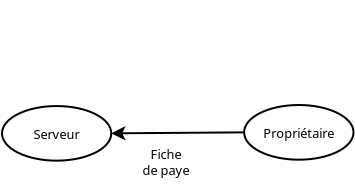 <?xml version="1.0" encoding="UTF-8"?>
<dia:diagram xmlns:dia="http://www.lysator.liu.se/~alla/dia/">
  <dia:layer name="Arrière-plan" visible="true" active="true">
    <dia:object type="Flowchart - Ellipse" version="0" id="O0">
      <dia:attribute name="obj_pos">
        <dia:point val="14.09,3.802"/>
      </dia:attribute>
      <dia:attribute name="obj_bb">
        <dia:rectangle val="14.04,3.752;19.603,6.583"/>
      </dia:attribute>
      <dia:attribute name="elem_corner">
        <dia:point val="14.09,3.802"/>
      </dia:attribute>
      <dia:attribute name="elem_width">
        <dia:real val="5.463"/>
      </dia:attribute>
      <dia:attribute name="elem_height">
        <dia:real val="2.731"/>
      </dia:attribute>
      <dia:attribute name="border_width">
        <dia:real val="0.1"/>
      </dia:attribute>
      <dia:attribute name="show_background">
        <dia:boolean val="false"/>
      </dia:attribute>
      <dia:attribute name="padding">
        <dia:real val="0.354"/>
      </dia:attribute>
      <dia:attribute name="text">
        <dia:composite type="text">
          <dia:attribute name="string">
            <dia:string>#Serveur#</dia:string>
          </dia:attribute>
          <dia:attribute name="font">
            <dia:font family="sans" style="0" name="Helvetica"/>
          </dia:attribute>
          <dia:attribute name="height">
            <dia:real val="0.8"/>
          </dia:attribute>
          <dia:attribute name="pos">
            <dia:point val="16.821,5.363"/>
          </dia:attribute>
          <dia:attribute name="color">
            <dia:color val="#000000"/>
          </dia:attribute>
          <dia:attribute name="alignment">
            <dia:enum val="1"/>
          </dia:attribute>
        </dia:composite>
      </dia:attribute>
    </dia:object>
    <dia:object type="Flowchart - Ellipse" version="0" id="O1">
      <dia:attribute name="obj_pos">
        <dia:point val="26.196,3.75"/>
      </dia:attribute>
      <dia:attribute name="obj_bb">
        <dia:rectangle val="26.146,3.7;31.717,6.535"/>
      </dia:attribute>
      <dia:attribute name="elem_corner">
        <dia:point val="26.196,3.75"/>
      </dia:attribute>
      <dia:attribute name="elem_width">
        <dia:real val="5.471"/>
      </dia:attribute>
      <dia:attribute name="elem_height">
        <dia:real val="2.735"/>
      </dia:attribute>
      <dia:attribute name="border_width">
        <dia:real val="0.1"/>
      </dia:attribute>
      <dia:attribute name="show_background">
        <dia:boolean val="false"/>
      </dia:attribute>
      <dia:attribute name="padding">
        <dia:real val="0.354"/>
      </dia:attribute>
      <dia:attribute name="text">
        <dia:composite type="text">
          <dia:attribute name="string">
            <dia:string>#Propriétaire#</dia:string>
          </dia:attribute>
          <dia:attribute name="font">
            <dia:font family="sans" style="0" name="Helvetica"/>
          </dia:attribute>
          <dia:attribute name="height">
            <dia:real val="0.8"/>
          </dia:attribute>
          <dia:attribute name="pos">
            <dia:point val="28.931,5.313"/>
          </dia:attribute>
          <dia:attribute name="color">
            <dia:color val="#000000"/>
          </dia:attribute>
          <dia:attribute name="alignment">
            <dia:enum val="1"/>
          </dia:attribute>
        </dia:composite>
      </dia:attribute>
    </dia:object>
    <dia:object type="Standard - Arc" version="0" id="O2">
      <dia:attribute name="obj_pos">
        <dia:point val="19.553,5.168"/>
      </dia:attribute>
      <dia:attribute name="obj_bb">
        <dia:rectangle val="19.502,4.805;26.247,5.528"/>
      </dia:attribute>
      <dia:attribute name="conn_endpoints">
        <dia:point val="19.553,5.168"/>
        <dia:point val="26.196,5.118"/>
      </dia:attribute>
      <dia:attribute name="curve_distance">
        <dia:real val="0.01"/>
      </dia:attribute>
      <dia:attribute name="start_arrow">
        <dia:enum val="22"/>
      </dia:attribute>
      <dia:attribute name="start_arrow_length">
        <dia:real val="0.5"/>
      </dia:attribute>
      <dia:attribute name="start_arrow_width">
        <dia:real val="0.5"/>
      </dia:attribute>
      <dia:connections>
        <dia:connection handle="0" to="O0" connection="0"/>
        <dia:connection handle="1" to="O1" connection="8"/>
      </dia:connections>
    </dia:object>
    <dia:object type="Flowchart - Box" version="0" id="O3">
      <dia:attribute name="obj_pos">
        <dia:point val="20.325,5.259"/>
      </dia:attribute>
      <dia:attribute name="obj_bb">
        <dia:rectangle val="20.325,5.259;24.255,7.859"/>
      </dia:attribute>
      <dia:attribute name="elem_corner">
        <dia:point val="20.325,5.259"/>
      </dia:attribute>
      <dia:attribute name="elem_width">
        <dia:real val="3.93"/>
      </dia:attribute>
      <dia:attribute name="elem_height">
        <dia:real val="2.6"/>
      </dia:attribute>
      <dia:attribute name="border_width">
        <dia:real val="1.175e-38"/>
      </dia:attribute>
      <dia:attribute name="border_color">
        <dia:color val="#ffffff"/>
      </dia:attribute>
      <dia:attribute name="show_background">
        <dia:boolean val="false"/>
      </dia:attribute>
      <dia:attribute name="padding">
        <dia:real val="0.5"/>
      </dia:attribute>
      <dia:attribute name="text">
        <dia:composite type="text">
          <dia:attribute name="string">
            <dia:string>#Fiche
de paye#</dia:string>
          </dia:attribute>
          <dia:attribute name="font">
            <dia:font family="sans" style="0" name="Helvetica"/>
          </dia:attribute>
          <dia:attribute name="height">
            <dia:real val="0.8"/>
          </dia:attribute>
          <dia:attribute name="pos">
            <dia:point val="22.29,6.354"/>
          </dia:attribute>
          <dia:attribute name="color">
            <dia:color val="#000000"/>
          </dia:attribute>
          <dia:attribute name="alignment">
            <dia:enum val="1"/>
          </dia:attribute>
        </dia:composite>
      </dia:attribute>
    </dia:object>
  </dia:layer>
</dia:diagram>
